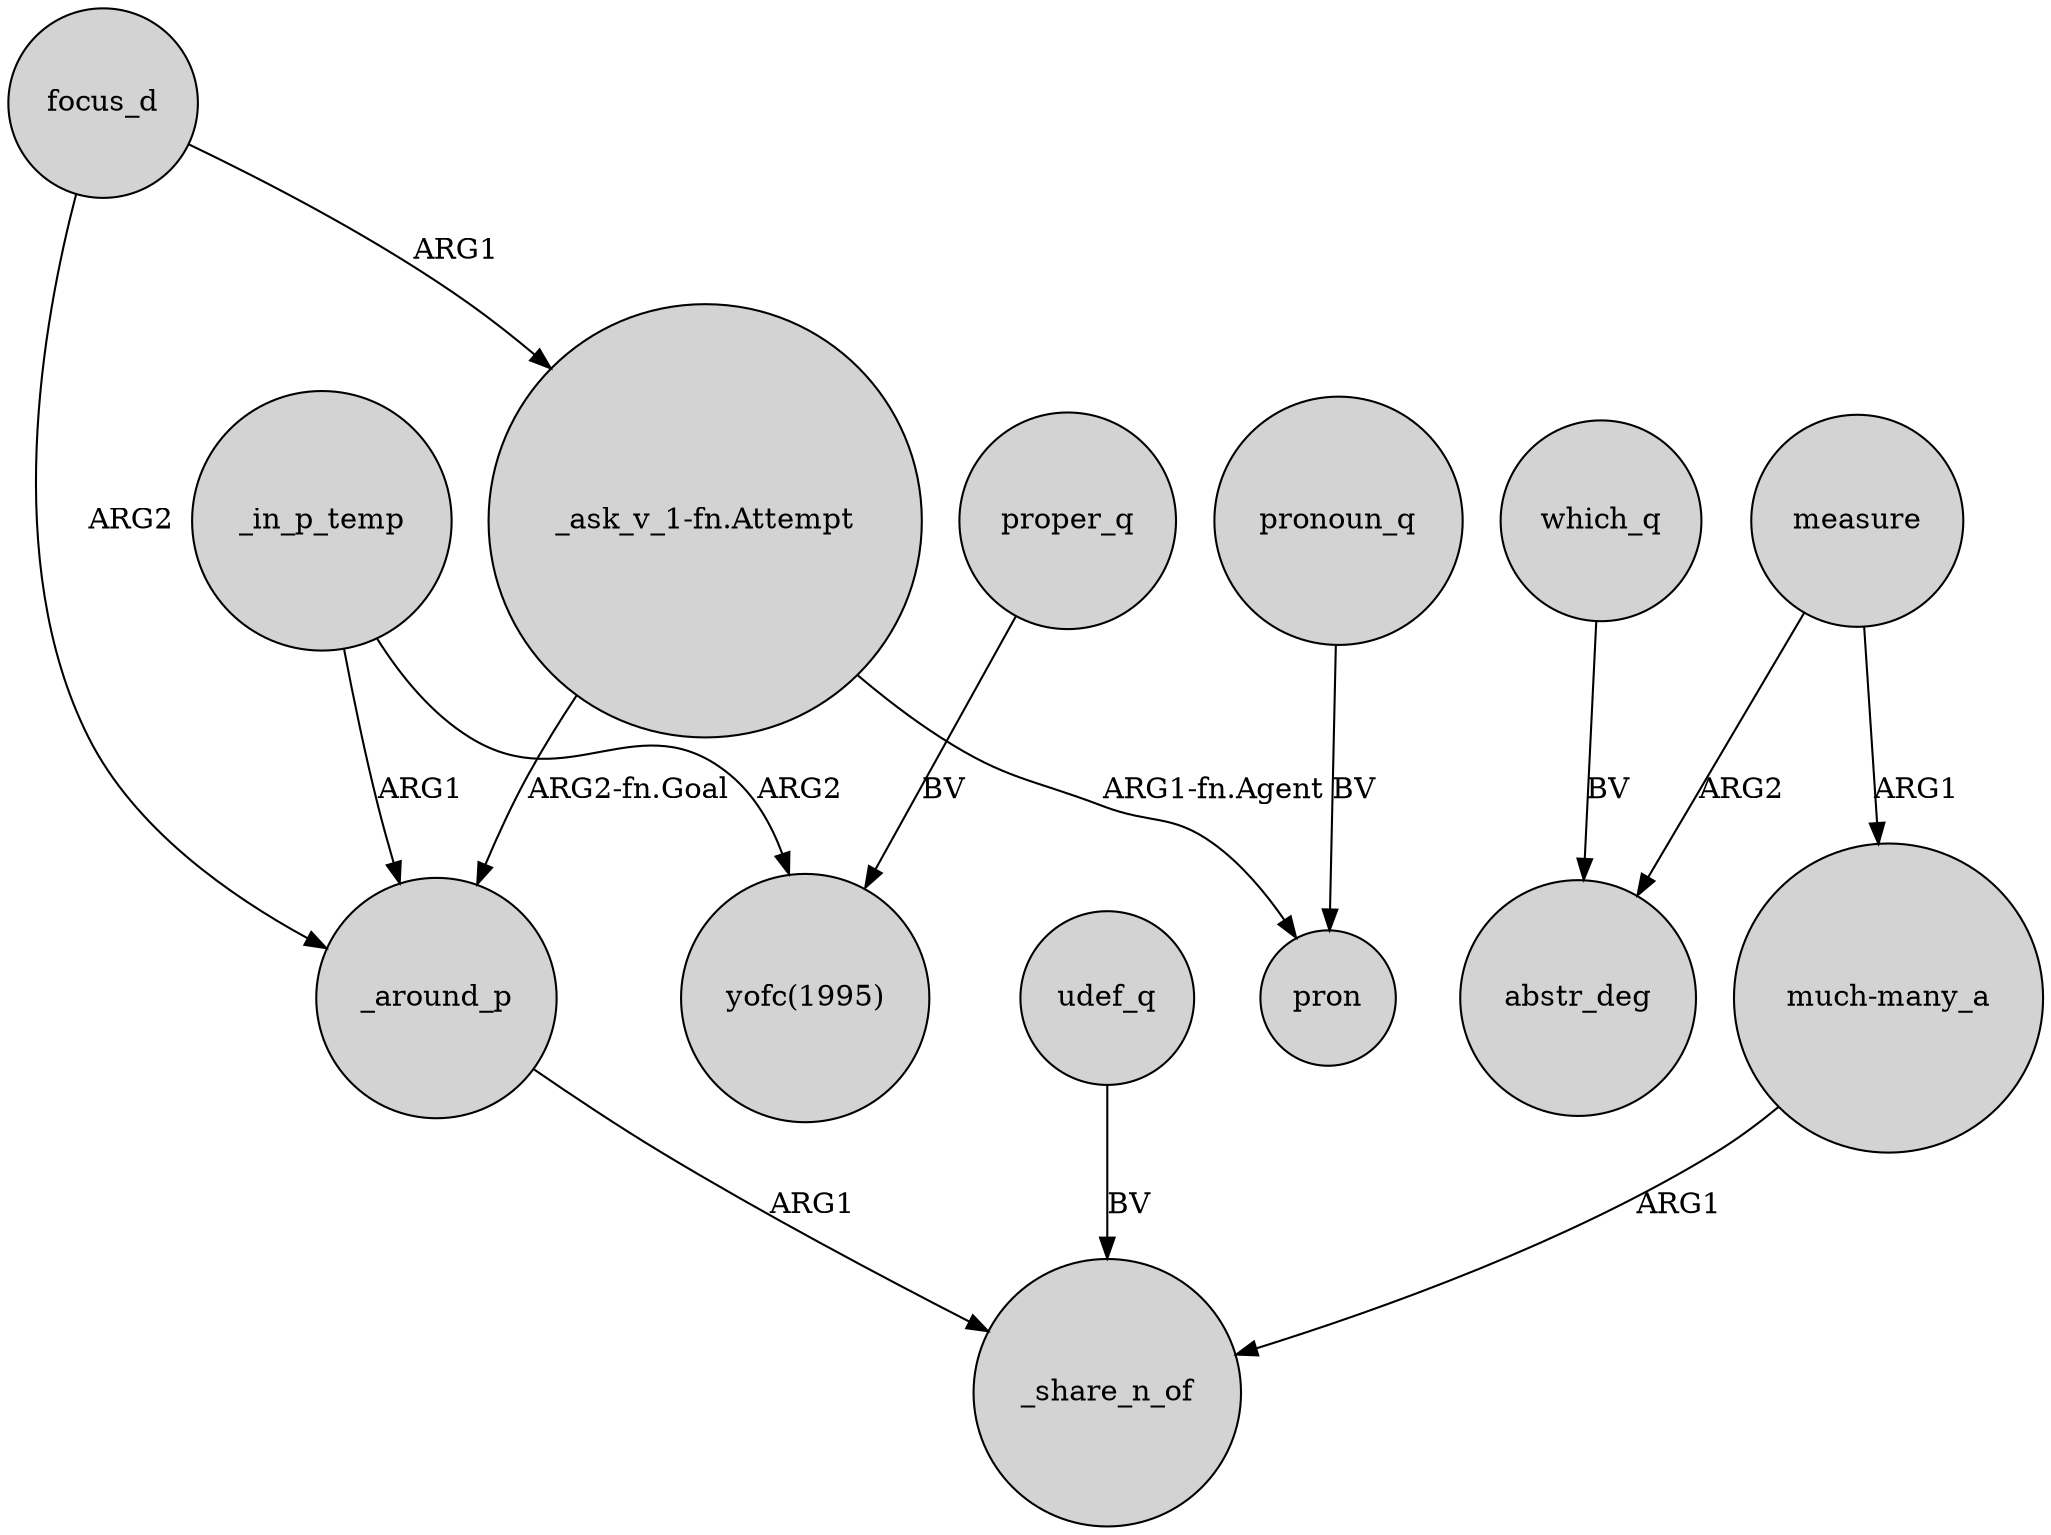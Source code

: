 digraph {
	node [shape=circle style=filled]
	focus_d -> _around_p [label=ARG2]
	measure -> "much-many_a" [label=ARG1]
	which_q -> abstr_deg [label=BV]
	_in_p_temp -> _around_p [label=ARG1]
	"_ask_v_1-fn.Attempt" -> _around_p [label="ARG2-fn.Goal"]
	"much-many_a" -> _share_n_of [label=ARG1]
	"_ask_v_1-fn.Attempt" -> pron [label="ARG1-fn.Agent"]
	focus_d -> "_ask_v_1-fn.Attempt" [label=ARG1]
	udef_q -> _share_n_of [label=BV]
	_in_p_temp -> "yofc(1995)" [label=ARG2]
	_around_p -> _share_n_of [label=ARG1]
	pronoun_q -> pron [label=BV]
	proper_q -> "yofc(1995)" [label=BV]
	measure -> abstr_deg [label=ARG2]
}
